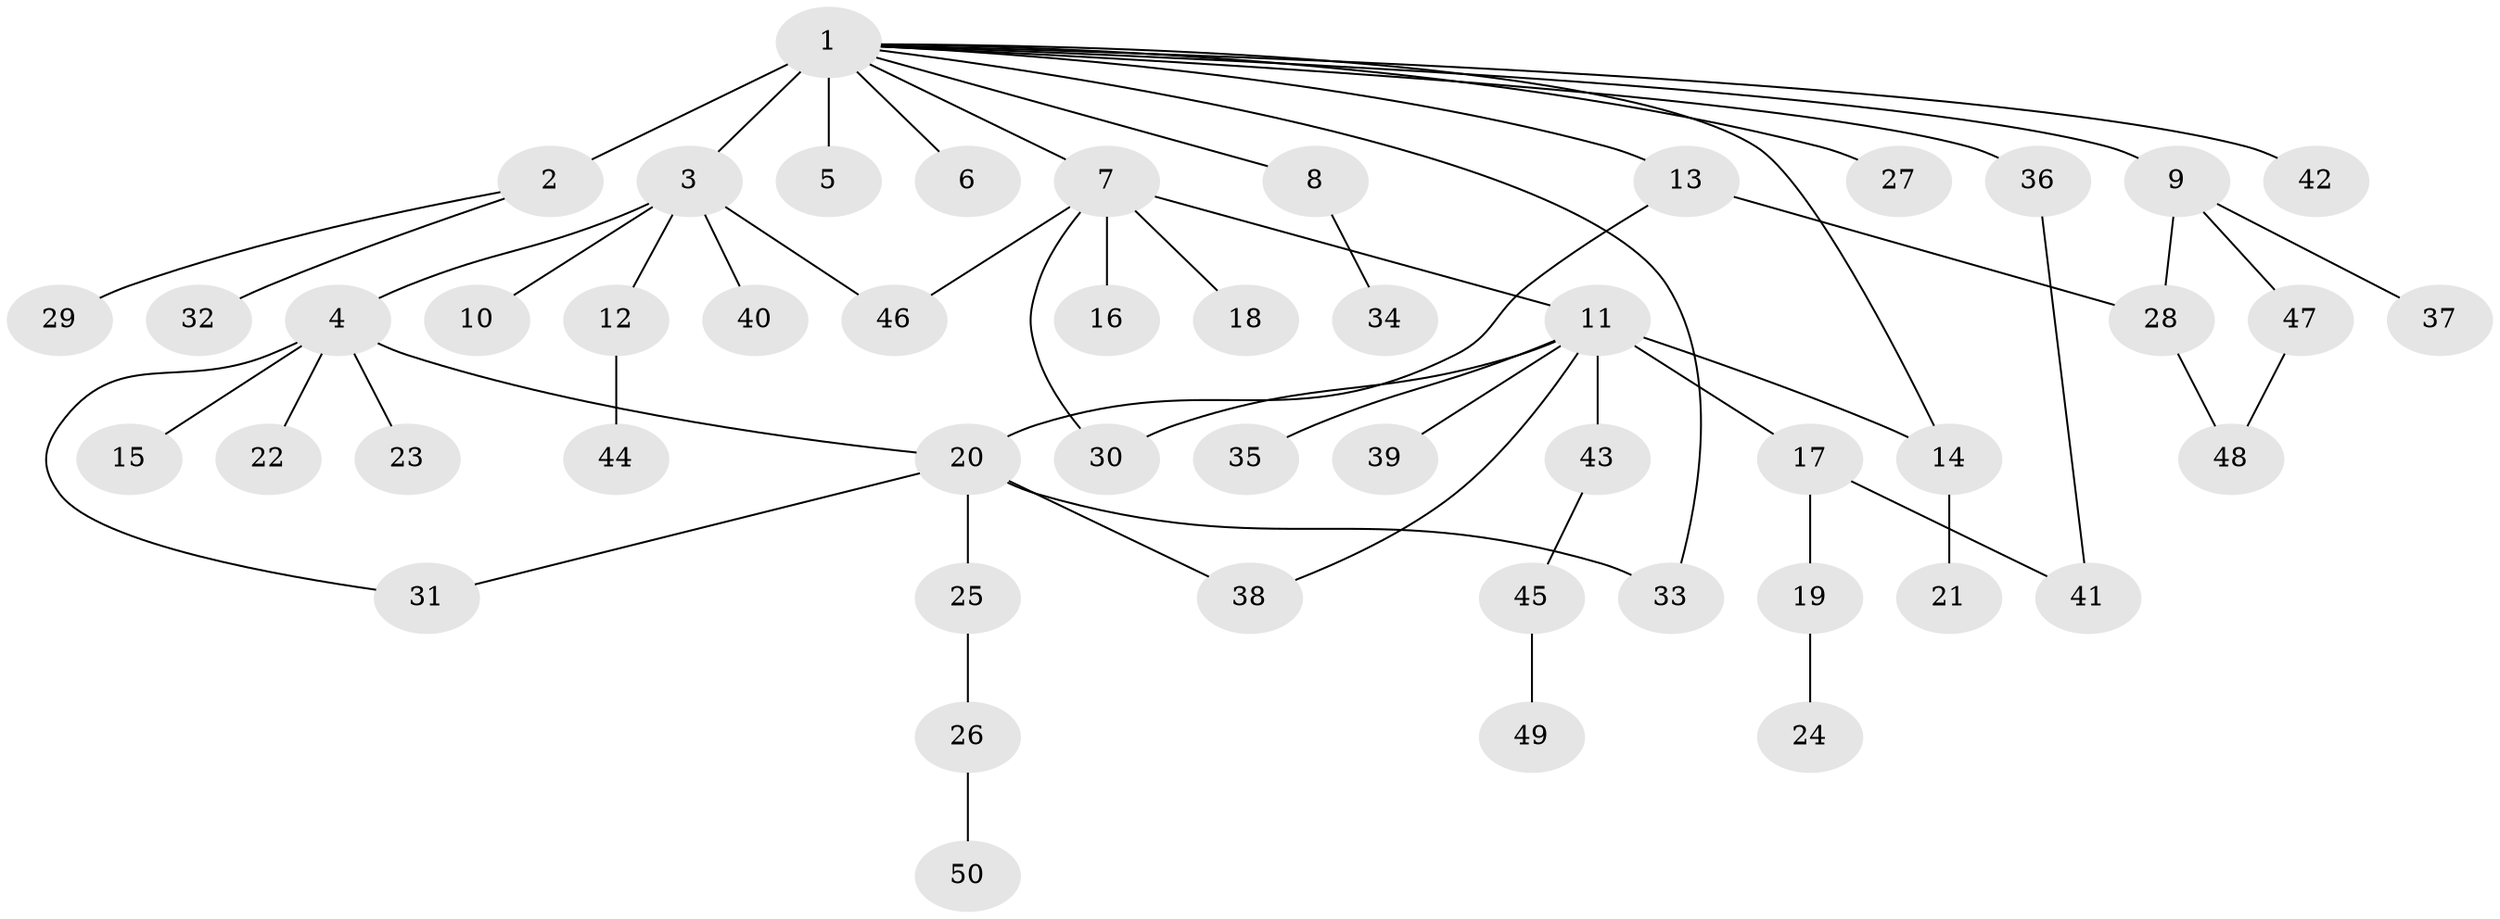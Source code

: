 // original degree distribution, {23: 0.008064516129032258, 2: 0.20161290322580644, 9: 0.008064516129032258, 10: 0.008064516129032258, 3: 0.0967741935483871, 13: 0.008064516129032258, 5: 0.008064516129032258, 6: 0.016129032258064516, 1: 0.6048387096774194, 12: 0.008064516129032258, 4: 0.016129032258064516, 7: 0.008064516129032258, 8: 0.008064516129032258}
// Generated by graph-tools (version 1.1) at 2025/50/03/04/25 22:50:43]
// undirected, 50 vertices, 59 edges
graph export_dot {
  node [color=gray90,style=filled];
  1;
  2;
  3;
  4;
  5;
  6;
  7;
  8;
  9;
  10;
  11;
  12;
  13;
  14;
  15;
  16;
  17;
  18;
  19;
  20;
  21;
  22;
  23;
  24;
  25;
  26;
  27;
  28;
  29;
  30;
  31;
  32;
  33;
  34;
  35;
  36;
  37;
  38;
  39;
  40;
  41;
  42;
  43;
  44;
  45;
  46;
  47;
  48;
  49;
  50;
  1 -- 2 [weight=9.0];
  1 -- 3 [weight=1.0];
  1 -- 5 [weight=1.0];
  1 -- 6 [weight=1.0];
  1 -- 7 [weight=1.0];
  1 -- 8 [weight=1.0];
  1 -- 9 [weight=1.0];
  1 -- 13 [weight=1.0];
  1 -- 14 [weight=1.0];
  1 -- 27 [weight=1.0];
  1 -- 33 [weight=1.0];
  1 -- 36 [weight=1.0];
  1 -- 42 [weight=1.0];
  2 -- 29 [weight=1.0];
  2 -- 32 [weight=1.0];
  3 -- 4 [weight=1.0];
  3 -- 10 [weight=3.0];
  3 -- 12 [weight=1.0];
  3 -- 40 [weight=1.0];
  3 -- 46 [weight=1.0];
  4 -- 15 [weight=1.0];
  4 -- 20 [weight=1.0];
  4 -- 22 [weight=1.0];
  4 -- 23 [weight=4.0];
  4 -- 31 [weight=1.0];
  7 -- 11 [weight=1.0];
  7 -- 16 [weight=7.0];
  7 -- 18 [weight=1.0];
  7 -- 30 [weight=1.0];
  7 -- 46 [weight=1.0];
  8 -- 34 [weight=1.0];
  9 -- 28 [weight=1.0];
  9 -- 37 [weight=1.0];
  9 -- 47 [weight=1.0];
  11 -- 14 [weight=1.0];
  11 -- 17 [weight=1.0];
  11 -- 30 [weight=1.0];
  11 -- 35 [weight=4.0];
  11 -- 38 [weight=1.0];
  11 -- 39 [weight=1.0];
  11 -- 43 [weight=1.0];
  12 -- 44 [weight=1.0];
  13 -- 20 [weight=1.0];
  13 -- 28 [weight=1.0];
  14 -- 21 [weight=4.0];
  17 -- 19 [weight=1.0];
  17 -- 41 [weight=1.0];
  19 -- 24 [weight=1.0];
  20 -- 25 [weight=1.0];
  20 -- 31 [weight=1.0];
  20 -- 33 [weight=1.0];
  20 -- 38 [weight=1.0];
  25 -- 26 [weight=1.0];
  26 -- 50 [weight=1.0];
  28 -- 48 [weight=1.0];
  36 -- 41 [weight=1.0];
  43 -- 45 [weight=1.0];
  45 -- 49 [weight=1.0];
  47 -- 48 [weight=1.0];
}
